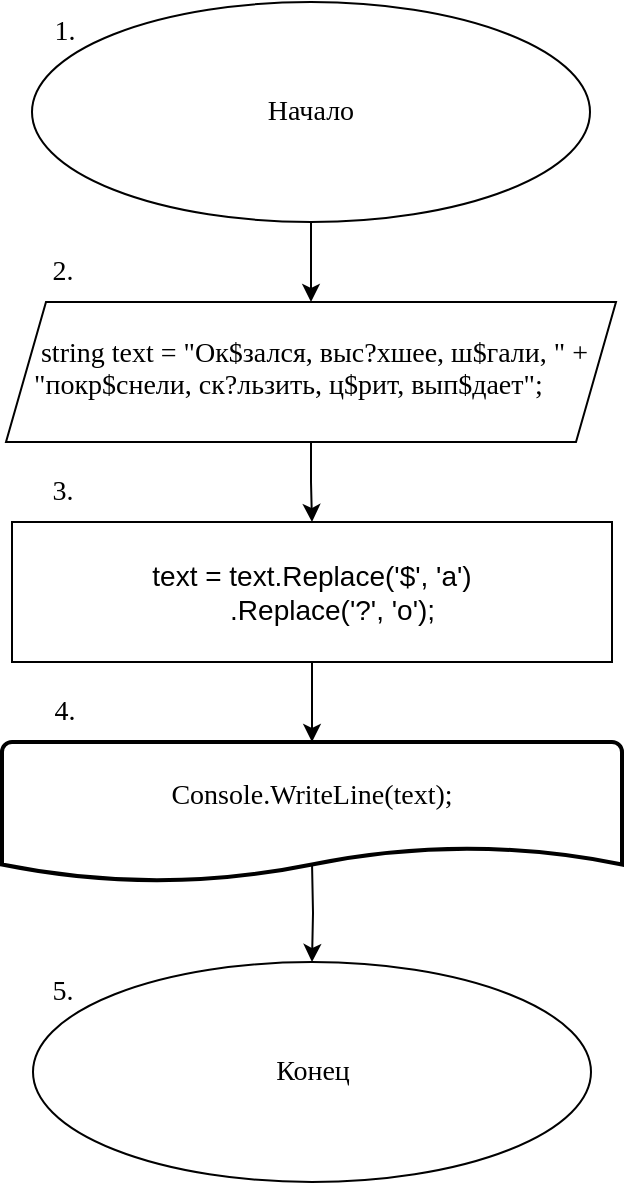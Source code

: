 <mxfile version="24.7.17">
  <diagram name="Страница — 1" id="zFjsaIw8Y_yn9yBvJgDQ">
    <mxGraphModel dx="1050" dy="629" grid="1" gridSize="10" guides="1" tooltips="1" connect="1" arrows="1" fold="1" page="1" pageScale="1" pageWidth="827" pageHeight="1169" math="0" shadow="0">
      <root>
        <mxCell id="0" />
        <mxCell id="1" parent="0" />
        <mxCell id="2rpN1lzirTSHr6iruVCN-3" value="" style="edgeStyle=orthogonalEdgeStyle;rounded=0;orthogonalLoop=1;jettySize=auto;html=1;" edge="1" parent="1" source="2rpN1lzirTSHr6iruVCN-1" target="2rpN1lzirTSHr6iruVCN-2">
          <mxGeometry relative="1" as="geometry" />
        </mxCell>
        <mxCell id="2rpN1lzirTSHr6iruVCN-1" value="Начало" style="ellipse;whiteSpace=wrap;html=1;fontFamily=Times New Roman;fontSize=14;" vertex="1" parent="1">
          <mxGeometry x="274" y="20" width="279" height="110" as="geometry" />
        </mxCell>
        <mxCell id="2rpN1lzirTSHr6iruVCN-5" value="" style="edgeStyle=orthogonalEdgeStyle;rounded=0;orthogonalLoop=1;jettySize=auto;html=1;" edge="1" parent="1" source="2rpN1lzirTSHr6iruVCN-2" target="2rpN1lzirTSHr6iruVCN-4">
          <mxGeometry relative="1" as="geometry" />
        </mxCell>
        <mxCell id="2rpN1lzirTSHr6iruVCN-2" value="&lt;div style=&quot;text-align: justify;&quot;&gt;&lt;div style=&quot;&quot;&gt;&lt;div style=&quot;&quot;&gt;&amp;nbsp;string text = &quot;Ок$зался, выс?хшее, ш$гали, &quot; +&lt;/div&gt;&lt;div style=&quot;&quot;&gt;&quot;покр$снели, ск?льзить, ц$рит, вып$дает&quot;;&lt;/div&gt;&lt;/div&gt;&lt;div style=&quot;font-size: 14px;&quot;&gt;&lt;br&gt;&lt;/div&gt;&lt;/div&gt;" style="shape=parallelogram;perimeter=parallelogramPerimeter;whiteSpace=wrap;html=1;fixedSize=1;align=center;labelPosition=center;verticalLabelPosition=middle;verticalAlign=bottom;fontFamily=Times New Roman;fontSize=14;" vertex="1" parent="1">
          <mxGeometry x="261" y="170" width="305" height="70" as="geometry" />
        </mxCell>
        <mxCell id="2rpN1lzirTSHr6iruVCN-7" value="" style="edgeStyle=orthogonalEdgeStyle;rounded=0;orthogonalLoop=1;jettySize=auto;html=1;" edge="1" parent="1" source="2rpN1lzirTSHr6iruVCN-4" target="2rpN1lzirTSHr6iruVCN-6">
          <mxGeometry relative="1" as="geometry" />
        </mxCell>
        <mxCell id="2rpN1lzirTSHr6iruVCN-4" value="&lt;div style=&quot;text-align: justify; font-size: 14px;&quot;&gt;&lt;div&gt;&lt;br&gt;&lt;/div&gt;&lt;div&gt;text = text.Replace(&#39;$&#39;, &#39;а&#39;)&lt;/div&gt;&lt;div&gt;&amp;nbsp; &amp;nbsp; &amp;nbsp; &amp;nbsp; &amp;nbsp; .Replace(&#39;?&#39;, &#39;о&#39;);&lt;/div&gt;&lt;div&gt;&lt;br&gt;&lt;/div&gt;&lt;/div&gt;" style="rounded=0;whiteSpace=wrap;html=1;" vertex="1" parent="1">
          <mxGeometry x="264" y="280" width="300" height="70" as="geometry" />
        </mxCell>
        <mxCell id="2rpN1lzirTSHr6iruVCN-9" value="" style="edgeStyle=orthogonalEdgeStyle;rounded=0;orthogonalLoop=1;jettySize=auto;html=1;entryX=0.5;entryY=0;entryDx=0;entryDy=0;" edge="1" parent="1" target="2rpN1lzirTSHr6iruVCN-8">
          <mxGeometry relative="1" as="geometry">
            <mxPoint x="414" y="450" as="sourcePoint" />
            <Array as="points" />
          </mxGeometry>
        </mxCell>
        <mxCell id="2rpN1lzirTSHr6iruVCN-6" value="&lt;div style=&quot;text-align: justify;&quot;&gt;&lt;div style=&quot;&quot;&gt;&lt;div style=&quot;&quot;&gt;Console.WriteLine(text);&lt;/div&gt;&lt;/div&gt;&lt;div style=&quot;font-size: 14px;&quot;&gt;&lt;br&gt;&lt;/div&gt;&lt;/div&gt;" style="strokeWidth=2;html=1;shape=mxgraph.flowchart.document2;whiteSpace=wrap;size=0.25;fontFamily=Times New Roman;fontSize=14;spacing=2;" vertex="1" parent="1">
          <mxGeometry x="259" y="390" width="310" height="70" as="geometry" />
        </mxCell>
        <mxCell id="2rpN1lzirTSHr6iruVCN-8" value="Конец" style="ellipse;whiteSpace=wrap;html=1;fontFamily=Times New Roman;fontSize=14;" vertex="1" parent="1">
          <mxGeometry x="274.5" y="500" width="279" height="110" as="geometry" />
        </mxCell>
        <mxCell id="2rpN1lzirTSHr6iruVCN-10" value="1." style="text;html=1;align=center;verticalAlign=middle;resizable=0;points=[];autosize=1;strokeColor=none;fillColor=none;fontFamily=Times New Roman;fontSize=14;" vertex="1" parent="1">
          <mxGeometry x="274.5" y="20" width="30" height="30" as="geometry" />
        </mxCell>
        <mxCell id="2rpN1lzirTSHr6iruVCN-11" value="2." style="text;html=1;align=center;verticalAlign=middle;resizable=0;points=[];autosize=1;strokeColor=none;fillColor=none;fontFamily=Times New Roman;fontSize=14;" vertex="1" parent="1">
          <mxGeometry x="274" y="140" width="30" height="30" as="geometry" />
        </mxCell>
        <mxCell id="2rpN1lzirTSHr6iruVCN-12" value="3." style="text;html=1;align=center;verticalAlign=middle;resizable=0;points=[];autosize=1;strokeColor=none;fillColor=none;fontFamily=Times New Roman;fontSize=14;" vertex="1" parent="1">
          <mxGeometry x="274" y="250" width="30" height="30" as="geometry" />
        </mxCell>
        <mxCell id="2rpN1lzirTSHr6iruVCN-13" value="4." style="text;html=1;align=center;verticalAlign=middle;resizable=0;points=[];autosize=1;strokeColor=none;fillColor=none;fontFamily=Times New Roman;fontSize=14;" vertex="1" parent="1">
          <mxGeometry x="274.5" y="360" width="30" height="30" as="geometry" />
        </mxCell>
        <mxCell id="2rpN1lzirTSHr6iruVCN-14" value="5." style="text;html=1;align=center;verticalAlign=middle;resizable=0;points=[];autosize=1;strokeColor=none;fillColor=none;fontFamily=Times New Roman;fontSize=14;" vertex="1" parent="1">
          <mxGeometry x="274" y="500" width="30" height="30" as="geometry" />
        </mxCell>
      </root>
    </mxGraphModel>
  </diagram>
</mxfile>
